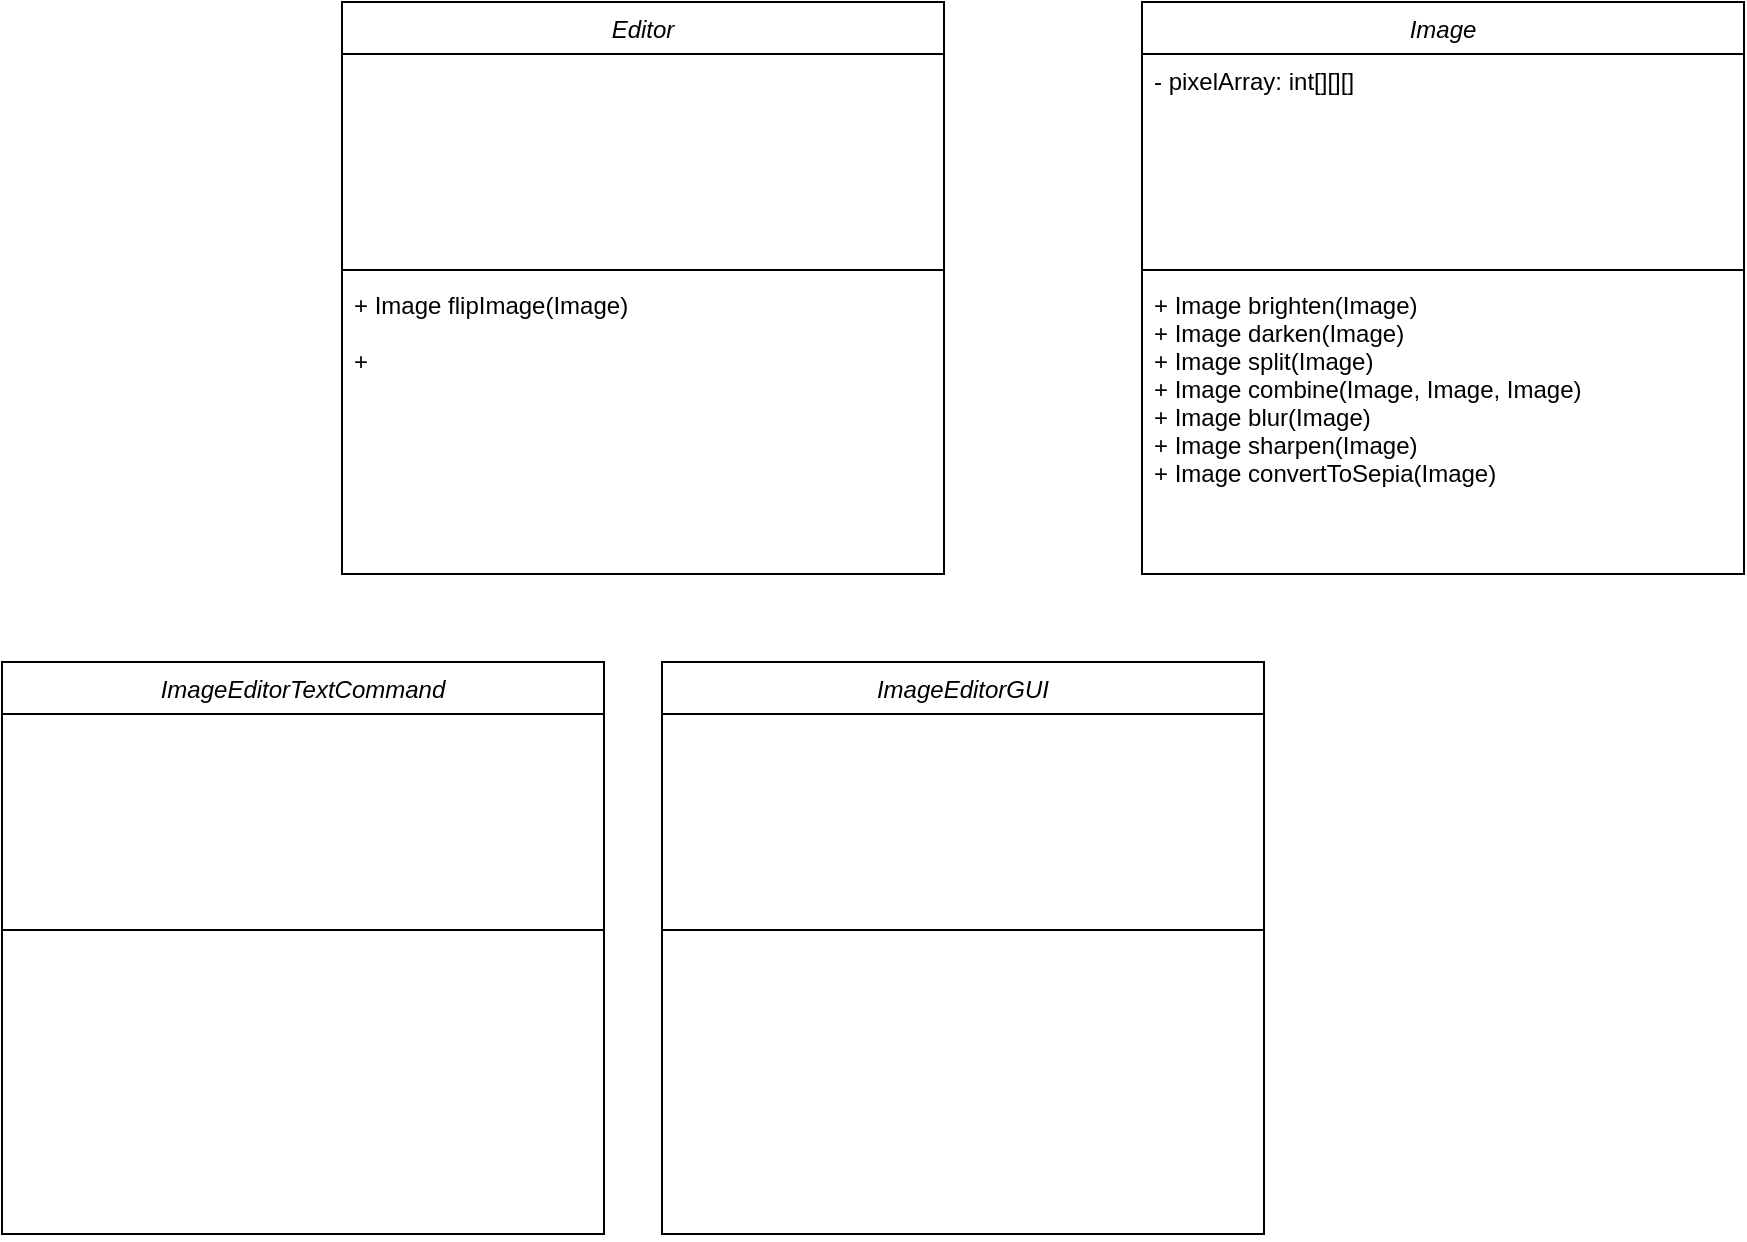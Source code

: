 <mxfile version="24.7.17">
  <diagram id="C5RBs43oDa-KdzZeNtuy" name="Page-1">
    <mxGraphModel dx="2288" dy="599" grid="1" gridSize="10" guides="1" tooltips="1" connect="1" arrows="1" fold="1" page="1" pageScale="1" pageWidth="827" pageHeight="1169" math="0" shadow="0">
      <root>
        <mxCell id="WIyWlLk6GJQsqaUBKTNV-0" />
        <mxCell id="WIyWlLk6GJQsqaUBKTNV-1" parent="WIyWlLk6GJQsqaUBKTNV-0" />
        <mxCell id="zkfFHV4jXpPFQw0GAbJ--0" value="Image" style="swimlane;fontStyle=2;align=center;verticalAlign=top;childLayout=stackLayout;horizontal=1;startSize=26;horizontalStack=0;resizeParent=1;resizeLast=0;collapsible=1;marginBottom=0;rounded=0;shadow=0;strokeWidth=1;" parent="WIyWlLk6GJQsqaUBKTNV-1" vertex="1">
          <mxGeometry x="-190" y="120" width="301" height="286" as="geometry">
            <mxRectangle x="230" y="140" width="160" height="26" as="alternateBounds" />
          </mxGeometry>
        </mxCell>
        <mxCell id="zkfFHV4jXpPFQw0GAbJ--1" value="- pixelArray: int[][][]&#xa;&#xa;&#xa;&#xa;&#xa;" style="text;align=left;verticalAlign=top;spacingLeft=4;spacingRight=4;overflow=hidden;rotatable=0;points=[[0,0.5],[1,0.5]];portConstraint=eastwest;" parent="zkfFHV4jXpPFQw0GAbJ--0" vertex="1">
          <mxGeometry y="26" width="301" height="104" as="geometry" />
        </mxCell>
        <mxCell id="zkfFHV4jXpPFQw0GAbJ--4" value="" style="line;html=1;strokeWidth=1;align=left;verticalAlign=middle;spacingTop=-1;spacingLeft=3;spacingRight=3;rotatable=0;labelPosition=right;points=[];portConstraint=eastwest;" parent="zkfFHV4jXpPFQw0GAbJ--0" vertex="1">
          <mxGeometry y="130" width="301" height="8" as="geometry" />
        </mxCell>
        <mxCell id="zkfFHV4jXpPFQw0GAbJ--5" value="+ Image brighten(Image)&#xa;+ Image darken(Image)&#xa;+ Image split(Image)&#xa;+ Image combine(Image, Image, Image)&#xa;+ Image blur(Image)&#xa;+ Image sharpen(Image)&#xa;+ Image convertToSepia(Image)" style="text;align=left;verticalAlign=top;spacingLeft=4;spacingRight=4;overflow=hidden;rotatable=0;points=[[0,0.5],[1,0.5]];portConstraint=eastwest;" parent="zkfFHV4jXpPFQw0GAbJ--0" vertex="1">
          <mxGeometry y="138" width="301" height="148" as="geometry" />
        </mxCell>
        <mxCell id="UL7VEZUIhz4zcoqNgr9t-1" value="ImageEditorTextCommand" style="swimlane;fontStyle=2;align=center;verticalAlign=top;childLayout=stackLayout;horizontal=1;startSize=26;horizontalStack=0;resizeParent=1;resizeLast=0;collapsible=1;marginBottom=0;rounded=0;shadow=0;strokeWidth=1;" vertex="1" parent="WIyWlLk6GJQsqaUBKTNV-1">
          <mxGeometry x="-760" y="450" width="301" height="286" as="geometry">
            <mxRectangle x="230" y="140" width="160" height="26" as="alternateBounds" />
          </mxGeometry>
        </mxCell>
        <mxCell id="UL7VEZUIhz4zcoqNgr9t-2" value="&#xa;" style="text;align=left;verticalAlign=top;spacingLeft=4;spacingRight=4;overflow=hidden;rotatable=0;points=[[0,0.5],[1,0.5]];portConstraint=eastwest;" vertex="1" parent="UL7VEZUIhz4zcoqNgr9t-1">
          <mxGeometry y="26" width="301" height="104" as="geometry" />
        </mxCell>
        <mxCell id="UL7VEZUIhz4zcoqNgr9t-3" value="" style="line;html=1;strokeWidth=1;align=left;verticalAlign=middle;spacingTop=-1;spacingLeft=3;spacingRight=3;rotatable=0;labelPosition=right;points=[];portConstraint=eastwest;" vertex="1" parent="UL7VEZUIhz4zcoqNgr9t-1">
          <mxGeometry y="130" width="301" height="8" as="geometry" />
        </mxCell>
        <mxCell id="UL7VEZUIhz4zcoqNgr9t-4" value="&#xa;&#xa;&#xa;&#xa;&#xa;&#xa;&#xa;" style="text;align=left;verticalAlign=top;spacingLeft=4;spacingRight=4;overflow=hidden;rotatable=0;points=[[0,0.5],[1,0.5]];portConstraint=eastwest;" vertex="1" parent="UL7VEZUIhz4zcoqNgr9t-1">
          <mxGeometry y="138" width="301" height="148" as="geometry" />
        </mxCell>
        <mxCell id="UL7VEZUIhz4zcoqNgr9t-5" value="ImageEditorGUI" style="swimlane;fontStyle=2;align=center;verticalAlign=top;childLayout=stackLayout;horizontal=1;startSize=26;horizontalStack=0;resizeParent=1;resizeLast=0;collapsible=1;marginBottom=0;rounded=0;shadow=0;strokeWidth=1;" vertex="1" parent="WIyWlLk6GJQsqaUBKTNV-1">
          <mxGeometry x="-430" y="450" width="301" height="286" as="geometry">
            <mxRectangle x="230" y="140" width="160" height="26" as="alternateBounds" />
          </mxGeometry>
        </mxCell>
        <mxCell id="UL7VEZUIhz4zcoqNgr9t-6" value="&#xa;" style="text;align=left;verticalAlign=top;spacingLeft=4;spacingRight=4;overflow=hidden;rotatable=0;points=[[0,0.5],[1,0.5]];portConstraint=eastwest;" vertex="1" parent="UL7VEZUIhz4zcoqNgr9t-5">
          <mxGeometry y="26" width="301" height="104" as="geometry" />
        </mxCell>
        <mxCell id="UL7VEZUIhz4zcoqNgr9t-7" value="" style="line;html=1;strokeWidth=1;align=left;verticalAlign=middle;spacingTop=-1;spacingLeft=3;spacingRight=3;rotatable=0;labelPosition=right;points=[];portConstraint=eastwest;" vertex="1" parent="UL7VEZUIhz4zcoqNgr9t-5">
          <mxGeometry y="130" width="301" height="8" as="geometry" />
        </mxCell>
        <mxCell id="UL7VEZUIhz4zcoqNgr9t-8" value="&#xa;&#xa;&#xa;&#xa;&#xa;&#xa;&#xa;" style="text;align=left;verticalAlign=top;spacingLeft=4;spacingRight=4;overflow=hidden;rotatable=0;points=[[0,0.5],[1,0.5]];portConstraint=eastwest;" vertex="1" parent="UL7VEZUIhz4zcoqNgr9t-5">
          <mxGeometry y="138" width="301" height="148" as="geometry" />
        </mxCell>
        <mxCell id="UL7VEZUIhz4zcoqNgr9t-10" value="Editor" style="swimlane;fontStyle=2;align=center;verticalAlign=top;childLayout=stackLayout;horizontal=1;startSize=26;horizontalStack=0;resizeParent=1;resizeLast=0;collapsible=1;marginBottom=0;rounded=0;shadow=0;strokeWidth=1;" vertex="1" parent="WIyWlLk6GJQsqaUBKTNV-1">
          <mxGeometry x="-590" y="120" width="301" height="286" as="geometry">
            <mxRectangle x="230" y="140" width="160" height="26" as="alternateBounds" />
          </mxGeometry>
        </mxCell>
        <mxCell id="UL7VEZUIhz4zcoqNgr9t-11" value="&#xa;" style="text;align=left;verticalAlign=top;spacingLeft=4;spacingRight=4;overflow=hidden;rotatable=0;points=[[0,0.5],[1,0.5]];portConstraint=eastwest;" vertex="1" parent="UL7VEZUIhz4zcoqNgr9t-10">
          <mxGeometry y="26" width="301" height="104" as="geometry" />
        </mxCell>
        <mxCell id="UL7VEZUIhz4zcoqNgr9t-12" value="" style="line;html=1;strokeWidth=1;align=left;verticalAlign=middle;spacingTop=-1;spacingLeft=3;spacingRight=3;rotatable=0;labelPosition=right;points=[];portConstraint=eastwest;" vertex="1" parent="UL7VEZUIhz4zcoqNgr9t-10">
          <mxGeometry y="130" width="301" height="8" as="geometry" />
        </mxCell>
        <mxCell id="UL7VEZUIhz4zcoqNgr9t-13" value="+ Image flipImage(Image)&#xa;&#xa;+ &#xa;&#xa;&#xa;&#xa;&#xa;&#xa;&#xa;" style="text;align=left;verticalAlign=top;spacingLeft=4;spacingRight=4;overflow=hidden;rotatable=0;points=[[0,0.5],[1,0.5]];portConstraint=eastwest;" vertex="1" parent="UL7VEZUIhz4zcoqNgr9t-10">
          <mxGeometry y="138" width="301" height="148" as="geometry" />
        </mxCell>
      </root>
    </mxGraphModel>
  </diagram>
</mxfile>
